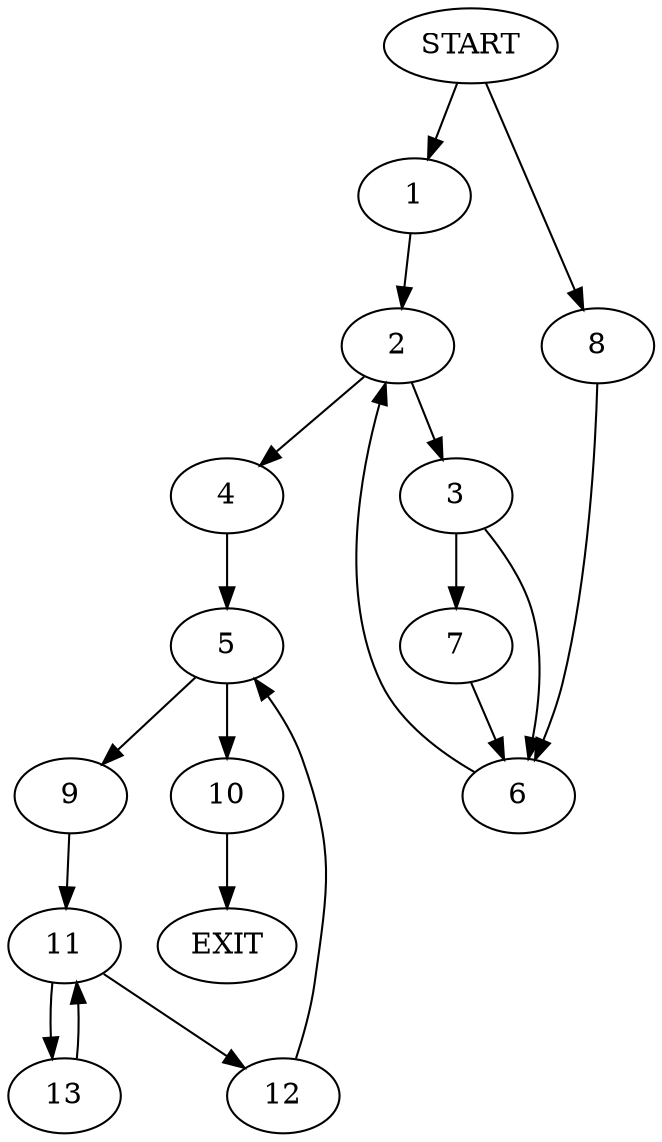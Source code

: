 digraph {
0 [label="START"]
14 [label="EXIT"]
0 -> 1
1 -> 2
2 -> 3
2 -> 4
4 -> 5
3 -> 6
3 -> 7
7 -> 6
6 -> 2
0 -> 8
8 -> 6
5 -> 9
5 -> 10
9 -> 11
10 -> 14
11 -> 12
11 -> 13
13 -> 11
12 -> 5
}
